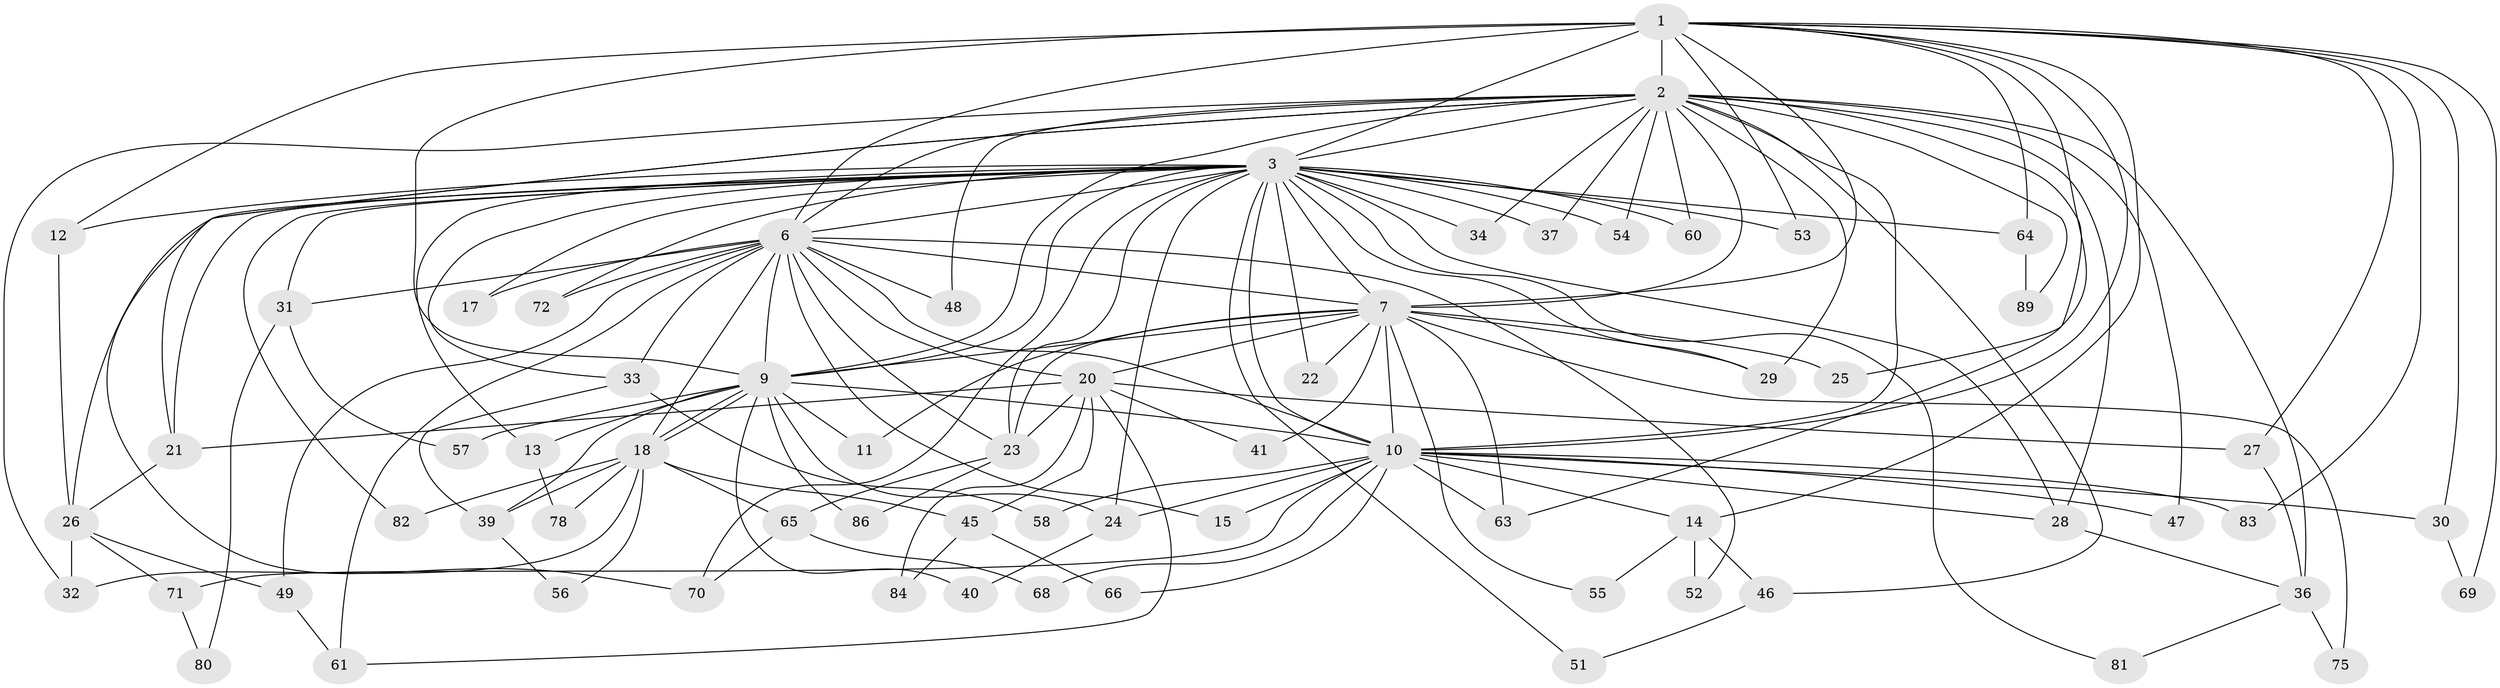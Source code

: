 // original degree distribution, {12: 0.011235955056179775, 15: 0.02247191011235955, 19: 0.02247191011235955, 18: 0.011235955056179775, 21: 0.02247191011235955, 24: 0.011235955056179775, 22: 0.011235955056179775, 2: 0.5168539325842697, 3: 0.19101123595505617, 5: 0.02247191011235955, 8: 0.011235955056179775, 9: 0.011235955056179775, 4: 0.12359550561797752, 6: 0.011235955056179775}
// Generated by graph-tools (version 1.1) at 2025/11/02/27/25 16:11:00]
// undirected, 67 vertices, 155 edges
graph export_dot {
graph [start="1"]
  node [color=gray90,style=filled];
  1 [super="+4"];
  2 [super="+5"];
  3 [super="+8"];
  6 [super="+77"];
  7 [super="+16"];
  9 [super="+79"];
  10 [super="+19"];
  11;
  12 [super="+87"];
  13;
  14;
  15;
  17;
  18 [super="+42"];
  20 [super="+76"];
  21 [super="+38"];
  22;
  23 [super="+59"];
  24 [super="+43"];
  25;
  26;
  27;
  28 [super="+35"];
  29 [super="+44"];
  30;
  31;
  32 [super="+73"];
  33;
  34;
  36 [super="+62"];
  37;
  39 [super="+50"];
  40;
  41;
  45;
  46;
  47;
  48;
  49 [super="+67"];
  51;
  52;
  53;
  54 [super="+74"];
  55;
  56;
  57;
  58;
  60;
  61;
  63 [super="+88"];
  64;
  65 [super="+85"];
  66;
  68;
  69;
  70;
  71;
  72;
  75;
  78;
  80;
  81;
  82;
  83;
  84;
  86;
  89;
  1 -- 2 [weight=4];
  1 -- 3 [weight=4];
  1 -- 6 [weight=2];
  1 -- 7 [weight=2];
  1 -- 9 [weight=2];
  1 -- 10 [weight=2];
  1 -- 12;
  1 -- 25;
  1 -- 64;
  1 -- 69;
  1 -- 14;
  1 -- 83;
  1 -- 53;
  1 -- 27;
  1 -- 30;
  2 -- 3 [weight=4];
  2 -- 6 [weight=2];
  2 -- 7 [weight=2];
  2 -- 9 [weight=2];
  2 -- 10 [weight=2];
  2 -- 29;
  2 -- 36;
  2 -- 47;
  2 -- 70;
  2 -- 89;
  2 -- 54;
  2 -- 21;
  2 -- 28;
  2 -- 32;
  2 -- 34;
  2 -- 37;
  2 -- 46;
  2 -- 48;
  2 -- 60;
  2 -- 63;
  3 -- 6 [weight=2];
  3 -- 7 [weight=2];
  3 -- 9 [weight=3];
  3 -- 10 [weight=2];
  3 -- 13;
  3 -- 22;
  3 -- 31;
  3 -- 53;
  3 -- 54 [weight=2];
  3 -- 70;
  3 -- 72;
  3 -- 64;
  3 -- 12;
  3 -- 17;
  3 -- 81;
  3 -- 82;
  3 -- 23;
  3 -- 26;
  3 -- 29;
  3 -- 33;
  3 -- 34;
  3 -- 37;
  3 -- 51;
  3 -- 60;
  3 -- 24;
  3 -- 21;
  3 -- 28;
  6 -- 7;
  6 -- 9;
  6 -- 10;
  6 -- 15;
  6 -- 17;
  6 -- 20;
  6 -- 31;
  6 -- 33;
  6 -- 48;
  6 -- 49;
  6 -- 52;
  6 -- 61;
  6 -- 72;
  6 -- 18;
  6 -- 23;
  7 -- 9;
  7 -- 10;
  7 -- 11;
  7 -- 22;
  7 -- 23 [weight=2];
  7 -- 25;
  7 -- 41;
  7 -- 55;
  7 -- 63;
  7 -- 75;
  7 -- 29;
  7 -- 20;
  9 -- 10;
  9 -- 11;
  9 -- 13;
  9 -- 18;
  9 -- 18;
  9 -- 24;
  9 -- 40;
  9 -- 57;
  9 -- 86;
  9 -- 39;
  10 -- 14;
  10 -- 15;
  10 -- 24;
  10 -- 28;
  10 -- 47;
  10 -- 58;
  10 -- 63;
  10 -- 66;
  10 -- 68;
  10 -- 71;
  10 -- 83;
  10 -- 30;
  12 -- 26;
  13 -- 78;
  14 -- 46;
  14 -- 52;
  14 -- 55;
  18 -- 32;
  18 -- 39;
  18 -- 56;
  18 -- 78;
  18 -- 82;
  18 -- 65;
  18 -- 45;
  20 -- 21;
  20 -- 27;
  20 -- 41;
  20 -- 45;
  20 -- 61;
  20 -- 84;
  20 -- 23;
  21 -- 26;
  23 -- 65;
  23 -- 86;
  24 -- 40;
  26 -- 49;
  26 -- 71;
  26 -- 32;
  27 -- 36;
  28 -- 36;
  30 -- 69;
  31 -- 57;
  31 -- 80;
  33 -- 39;
  33 -- 58;
  36 -- 75;
  36 -- 81;
  39 -- 56;
  45 -- 66;
  45 -- 84;
  46 -- 51;
  49 -- 61;
  64 -- 89;
  65 -- 68;
  65 -- 70;
  71 -- 80;
}
